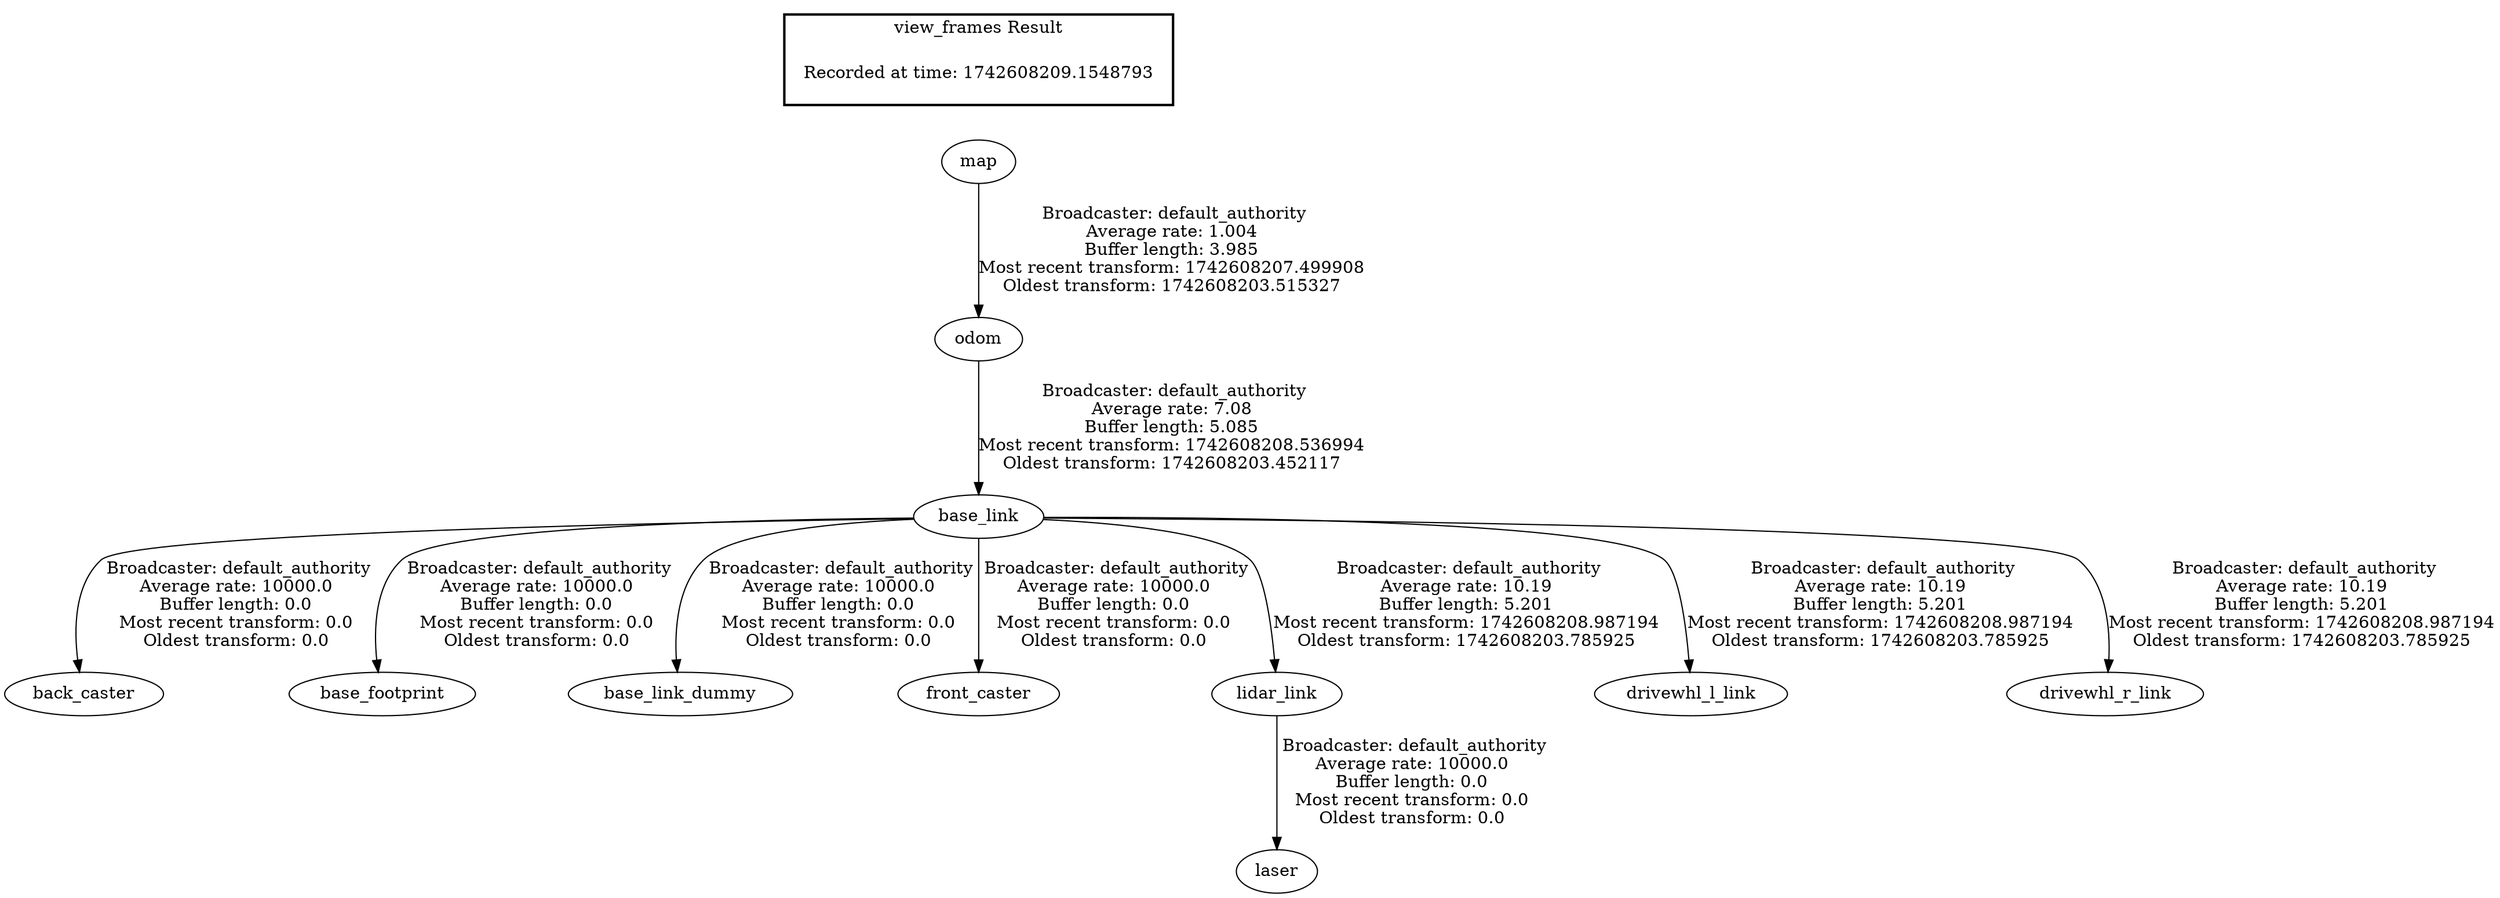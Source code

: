 digraph G {
"map" -> "odom"[label=" Broadcaster: default_authority\nAverage rate: 1.004\nBuffer length: 3.985\nMost recent transform: 1742608207.499908\nOldest transform: 1742608203.515327\n"];
"odom" -> "base_link"[label=" Broadcaster: default_authority\nAverage rate: 7.08\nBuffer length: 5.085\nMost recent transform: 1742608208.536994\nOldest transform: 1742608203.452117\n"];
"base_link" -> "back_caster"[label=" Broadcaster: default_authority\nAverage rate: 10000.0\nBuffer length: 0.0\nMost recent transform: 0.0\nOldest transform: 0.0\n"];
"base_link" -> "base_footprint"[label=" Broadcaster: default_authority\nAverage rate: 10000.0\nBuffer length: 0.0\nMost recent transform: 0.0\nOldest transform: 0.0\n"];
"base_link" -> "base_link_dummy"[label=" Broadcaster: default_authority\nAverage rate: 10000.0\nBuffer length: 0.0\nMost recent transform: 0.0\nOldest transform: 0.0\n"];
"base_link" -> "front_caster"[label=" Broadcaster: default_authority\nAverage rate: 10000.0\nBuffer length: 0.0\nMost recent transform: 0.0\nOldest transform: 0.0\n"];
"lidar_link" -> "laser"[label=" Broadcaster: default_authority\nAverage rate: 10000.0\nBuffer length: 0.0\nMost recent transform: 0.0\nOldest transform: 0.0\n"];
"base_link" -> "lidar_link"[label=" Broadcaster: default_authority\nAverage rate: 10.19\nBuffer length: 5.201\nMost recent transform: 1742608208.987194\nOldest transform: 1742608203.785925\n"];
"base_link" -> "drivewhl_l_link"[label=" Broadcaster: default_authority\nAverage rate: 10.19\nBuffer length: 5.201\nMost recent transform: 1742608208.987194\nOldest transform: 1742608203.785925\n"];
"base_link" -> "drivewhl_r_link"[label=" Broadcaster: default_authority\nAverage rate: 10.19\nBuffer length: 5.201\nMost recent transform: 1742608208.987194\nOldest transform: 1742608203.785925\n"];
edge [style=invis];
 subgraph cluster_legend { style=bold; color=black; label ="view_frames Result";
"Recorded at time: 1742608209.1548793"[ shape=plaintext ] ;
}->"map";
}